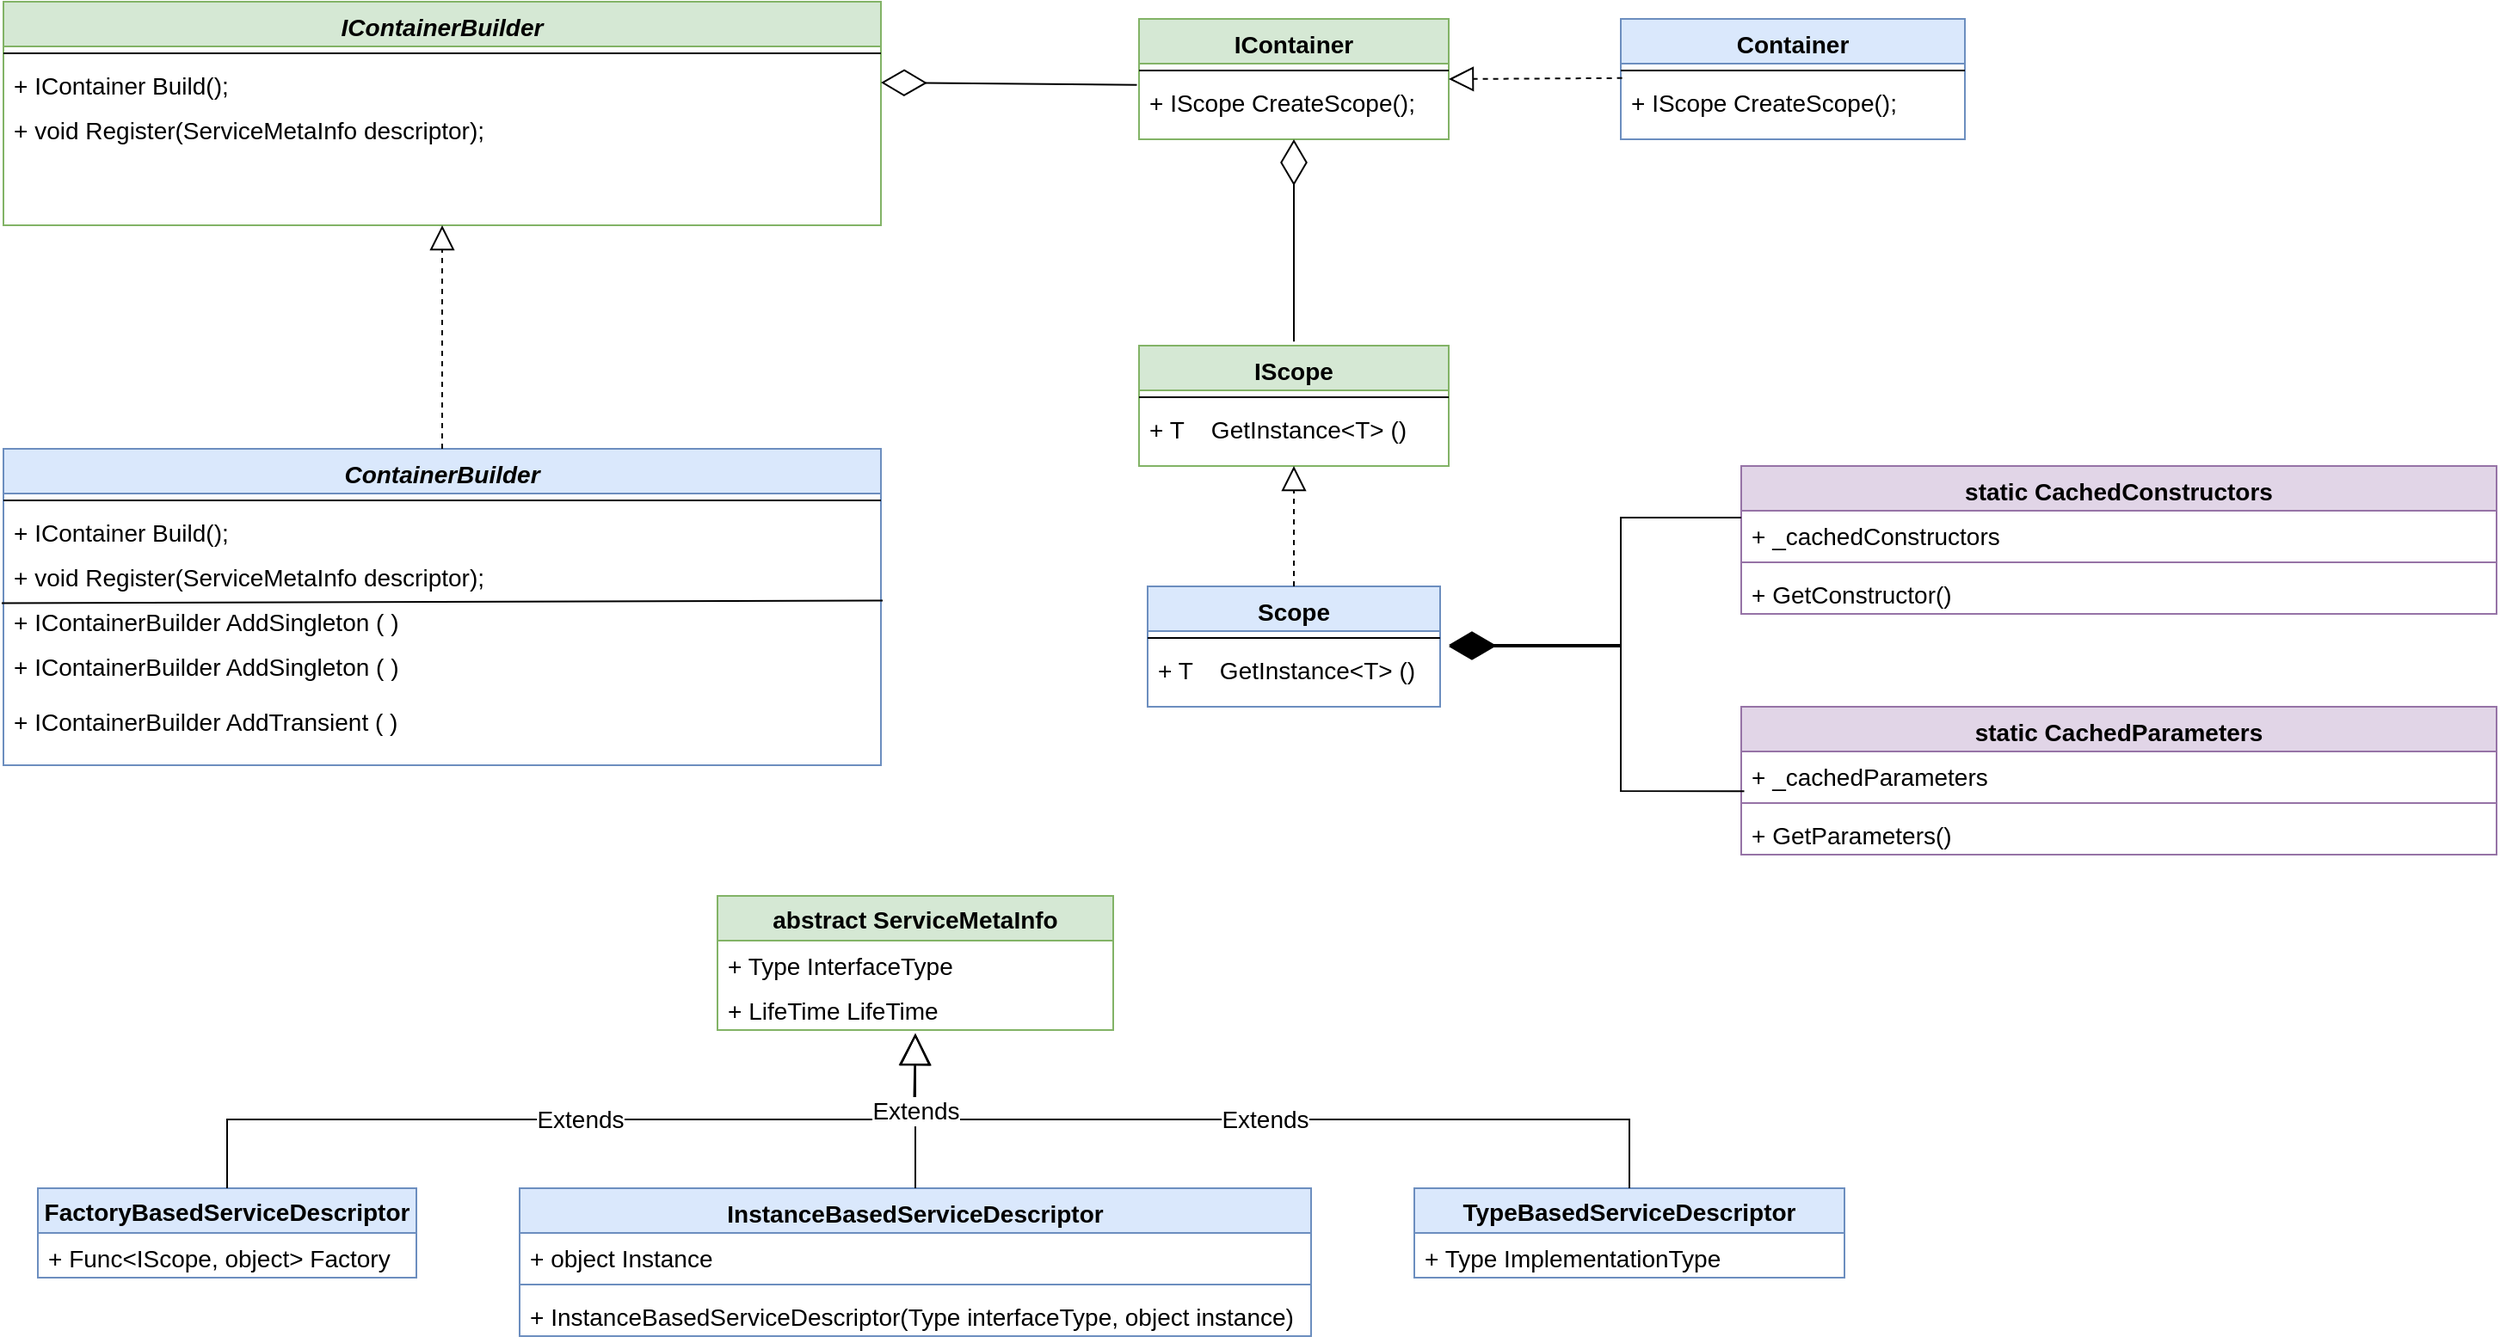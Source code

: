 <mxfile version="20.8.16" type="device"><diagram id="C5RBs43oDa-KdzZeNtuy" name="Page-1"><mxGraphModel dx="1151" dy="727" grid="1" gridSize="10" guides="1" tooltips="1" connect="1" arrows="1" fold="1" page="1" pageScale="1" pageWidth="827" pageHeight="1169" math="0" shadow="0"><root><mxCell id="WIyWlLk6GJQsqaUBKTNV-0"/><mxCell id="WIyWlLk6GJQsqaUBKTNV-1" parent="WIyWlLk6GJQsqaUBKTNV-0"/><mxCell id="zkfFHV4jXpPFQw0GAbJ--0" value="IContainerBuilder" style="swimlane;fontStyle=3;align=center;verticalAlign=top;childLayout=stackLayout;horizontal=1;startSize=26;horizontalStack=0;resizeParent=1;resizeLast=0;collapsible=1;marginBottom=0;rounded=0;shadow=0;strokeWidth=1;fillColor=#d5e8d4;strokeColor=#82b366;spacing=2;fontSize=14;" parent="WIyWlLk6GJQsqaUBKTNV-1" vertex="1"><mxGeometry x="150" y="70" width="510" height="130" as="geometry"><mxRectangle x="230" y="140" width="160" height="26" as="alternateBounds"/></mxGeometry></mxCell><mxCell id="zkfFHV4jXpPFQw0GAbJ--4" value="" style="line;html=1;strokeWidth=1;align=left;verticalAlign=middle;spacingTop=-1;spacingLeft=3;spacingRight=3;rotatable=0;labelPosition=right;points=[];portConstraint=eastwest;" parent="zkfFHV4jXpPFQw0GAbJ--0" vertex="1"><mxGeometry y="26" width="510" height="8" as="geometry"/></mxCell><mxCell id="zkfFHV4jXpPFQw0GAbJ--1" value="+ IContainer Build();" style="text;align=left;verticalAlign=top;spacingLeft=4;spacingRight=4;overflow=hidden;rotatable=0;points=[[0,0.5],[1,0.5]];portConstraint=eastwest;fontStyle=0;fontSize=14;" parent="zkfFHV4jXpPFQw0GAbJ--0" vertex="1"><mxGeometry y="34" width="510" height="26" as="geometry"/></mxCell><mxCell id="AMxFn0VddgCNa4QyCUfD-10" value="+ void Register(ServiceMetaInfo descriptor);" style="text;align=left;verticalAlign=top;spacingLeft=4;spacingRight=4;overflow=hidden;rotatable=0;points=[[0,0.5],[1,0.5]];portConstraint=eastwest;rounded=0;shadow=0;html=0;fontStyle=0;fontSize=14;" vertex="1" parent="zkfFHV4jXpPFQw0GAbJ--0"><mxGeometry y="60" width="510" height="26" as="geometry"/></mxCell><mxCell id="zkfFHV4jXpPFQw0GAbJ--17" value="IContainer" style="swimlane;fontStyle=1;align=center;verticalAlign=top;childLayout=stackLayout;horizontal=1;startSize=26;horizontalStack=0;resizeParent=1;resizeLast=0;collapsible=1;marginBottom=0;rounded=0;shadow=0;strokeWidth=1;fillColor=#d5e8d4;strokeColor=#82b366;fontSize=14;" parent="WIyWlLk6GJQsqaUBKTNV-1" vertex="1"><mxGeometry x="810" y="80" width="180" height="70" as="geometry"><mxRectangle x="550" y="140" width="160" height="26" as="alternateBounds"/></mxGeometry></mxCell><mxCell id="zkfFHV4jXpPFQw0GAbJ--23" value="" style="line;html=1;strokeWidth=1;align=left;verticalAlign=middle;spacingTop=-1;spacingLeft=3;spacingRight=3;rotatable=0;labelPosition=right;points=[];portConstraint=eastwest;" parent="zkfFHV4jXpPFQw0GAbJ--17" vertex="1"><mxGeometry y="26" width="180" height="8" as="geometry"/></mxCell><mxCell id="zkfFHV4jXpPFQw0GAbJ--18" value="+ IScope CreateScope();" style="text;align=left;verticalAlign=top;spacingLeft=4;spacingRight=4;overflow=hidden;rotatable=0;points=[[0,0.5],[1,0.5]];portConstraint=eastwest;fontStyle=0;fontSize=14;" parent="zkfFHV4jXpPFQw0GAbJ--17" vertex="1"><mxGeometry y="34" width="180" height="26" as="geometry"/></mxCell><mxCell id="AMxFn0VddgCNa4QyCUfD-1" value="IScope" style="swimlane;fontStyle=1;align=center;verticalAlign=top;childLayout=stackLayout;horizontal=1;startSize=26;horizontalStack=0;resizeParent=1;resizeLast=0;collapsible=1;marginBottom=0;rounded=0;shadow=0;strokeWidth=1;fillColor=#d5e8d4;strokeColor=#82b366;fontSize=14;" vertex="1" parent="WIyWlLk6GJQsqaUBKTNV-1"><mxGeometry x="810" y="270" width="180" height="70" as="geometry"><mxRectangle x="550" y="140" width="160" height="26" as="alternateBounds"/></mxGeometry></mxCell><mxCell id="AMxFn0VddgCNa4QyCUfD-7" value="" style="line;html=1;strokeWidth=1;align=left;verticalAlign=middle;spacingTop=-1;spacingLeft=3;spacingRight=3;rotatable=0;labelPosition=right;points=[];portConstraint=eastwest;" vertex="1" parent="AMxFn0VddgCNa4QyCUfD-1"><mxGeometry y="26" width="180" height="8" as="geometry"/></mxCell><mxCell id="AMxFn0VddgCNa4QyCUfD-2" value="+ T    GetInstance&lt;T&gt; ()" style="text;align=left;verticalAlign=top;spacingLeft=4;spacingRight=4;overflow=hidden;rotatable=0;points=[[0,0.5],[1,0.5]];portConstraint=eastwest;fontStyle=0;fontSize=14;" vertex="1" parent="AMxFn0VddgCNa4QyCUfD-1"><mxGeometry y="34" width="180" height="26" as="geometry"/></mxCell><mxCell id="AMxFn0VddgCNa4QyCUfD-17" value="" style="endArrow=diamondThin;endFill=0;endSize=24;html=1;rounded=0;exitX=-0.007;exitY=0.169;exitDx=0;exitDy=0;exitPerimeter=0;entryX=1;entryY=0.5;entryDx=0;entryDy=0;" edge="1" parent="WIyWlLk6GJQsqaUBKTNV-1" source="zkfFHV4jXpPFQw0GAbJ--18" target="zkfFHV4jXpPFQw0GAbJ--1"><mxGeometry width="160" relative="1" as="geometry"><mxPoint x="800" y="135" as="sourcePoint"/><mxPoint x="730" y="165" as="targetPoint"/></mxGeometry></mxCell><mxCell id="AMxFn0VddgCNa4QyCUfD-19" value="" style="endArrow=diamondThin;endFill=0;endSize=24;html=1;rounded=0;entryX=0.5;entryY=1;entryDx=0;entryDy=0;exitX=0.5;exitY=-0.034;exitDx=0;exitDy=0;exitPerimeter=0;" edge="1" parent="WIyWlLk6GJQsqaUBKTNV-1" source="AMxFn0VddgCNa4QyCUfD-1" target="zkfFHV4jXpPFQw0GAbJ--17"><mxGeometry width="160" relative="1" as="geometry"><mxPoint x="880" y="410" as="sourcePoint"/><mxPoint x="880" y="300" as="targetPoint"/></mxGeometry></mxCell><mxCell id="AMxFn0VddgCNa4QyCUfD-21" value="Scope" style="swimlane;fontStyle=1;align=center;verticalAlign=top;childLayout=stackLayout;horizontal=1;startSize=26;horizontalStack=0;resizeParent=1;resizeLast=0;collapsible=1;marginBottom=0;rounded=0;shadow=0;strokeWidth=1;fillColor=#dae8fc;strokeColor=#6c8ebf;fontSize=14;" vertex="1" parent="WIyWlLk6GJQsqaUBKTNV-1"><mxGeometry x="815" y="410" width="170" height="70" as="geometry"><mxRectangle x="550" y="140" width="160" height="26" as="alternateBounds"/></mxGeometry></mxCell><mxCell id="AMxFn0VddgCNa4QyCUfD-22" value="" style="line;html=1;strokeWidth=1;align=left;verticalAlign=middle;spacingTop=-1;spacingLeft=3;spacingRight=3;rotatable=0;labelPosition=right;points=[];portConstraint=eastwest;" vertex="1" parent="AMxFn0VddgCNa4QyCUfD-21"><mxGeometry y="26" width="170" height="8" as="geometry"/></mxCell><mxCell id="AMxFn0VddgCNa4QyCUfD-23" value="+ T    GetInstance&lt;T&gt; ()" style="text;align=left;verticalAlign=top;spacingLeft=4;spacingRight=4;overflow=hidden;rotatable=0;points=[[0,0.5],[1,0.5]];portConstraint=eastwest;fontStyle=0;fontSize=14;" vertex="1" parent="AMxFn0VddgCNa4QyCUfD-21"><mxGeometry y="34" width="170" height="26" as="geometry"/></mxCell><mxCell id="AMxFn0VddgCNa4QyCUfD-25" value="" style="endArrow=block;dashed=1;endFill=0;endSize=12;html=1;rounded=0;fontSize=14;entryX=0.5;entryY=1;entryDx=0;entryDy=0;exitX=0.5;exitY=0;exitDx=0;exitDy=0;" edge="1" parent="WIyWlLk6GJQsqaUBKTNV-1" source="AMxFn0VddgCNa4QyCUfD-21" target="AMxFn0VddgCNa4QyCUfD-1"><mxGeometry width="160" relative="1" as="geometry"><mxPoint x="850" y="400" as="sourcePoint"/><mxPoint x="1010" y="400" as="targetPoint"/></mxGeometry></mxCell><mxCell id="AMxFn0VddgCNa4QyCUfD-26" value="ContainerBuilder" style="swimlane;fontStyle=3;align=center;verticalAlign=top;childLayout=stackLayout;horizontal=1;startSize=26;horizontalStack=0;resizeParent=1;resizeLast=0;collapsible=1;marginBottom=0;rounded=0;shadow=0;strokeWidth=1;fillColor=#dae8fc;strokeColor=#6c8ebf;spacing=2;fontSize=14;" vertex="1" parent="WIyWlLk6GJQsqaUBKTNV-1"><mxGeometry x="150" y="330" width="510" height="184" as="geometry"><mxRectangle x="230" y="140" width="160" height="26" as="alternateBounds"/></mxGeometry></mxCell><mxCell id="AMxFn0VddgCNa4QyCUfD-27" value="" style="line;html=1;strokeWidth=1;align=left;verticalAlign=middle;spacingTop=-1;spacingLeft=3;spacingRight=3;rotatable=0;labelPosition=right;points=[];portConstraint=eastwest;" vertex="1" parent="AMxFn0VddgCNa4QyCUfD-26"><mxGeometry y="26" width="510" height="8" as="geometry"/></mxCell><mxCell id="AMxFn0VddgCNa4QyCUfD-28" value="+ IContainer Build();" style="text;align=left;verticalAlign=top;spacingLeft=4;spacingRight=4;overflow=hidden;rotatable=0;points=[[0,0.5],[1,0.5]];portConstraint=eastwest;fontStyle=0;fontSize=14;" vertex="1" parent="AMxFn0VddgCNa4QyCUfD-26"><mxGeometry y="34" width="510" height="26" as="geometry"/></mxCell><mxCell id="AMxFn0VddgCNa4QyCUfD-29" value="+ void Register(ServiceMetaInfo descriptor);" style="text;align=left;verticalAlign=top;spacingLeft=4;spacingRight=4;overflow=hidden;rotatable=0;points=[[0,0.5],[1,0.5]];portConstraint=eastwest;rounded=0;shadow=0;html=0;fontStyle=0;fontSize=14;" vertex="1" parent="AMxFn0VddgCNa4QyCUfD-26"><mxGeometry y="60" width="510" height="26" as="geometry"/></mxCell><mxCell id="AMxFn0VddgCNa4QyCUfD-30" value="+ IContainerBuilder AddSingleton ( )" style="text;align=left;verticalAlign=top;spacingLeft=4;spacingRight=4;overflow=hidden;rotatable=0;points=[[0,0.5],[1,0.5]];portConstraint=eastwest;rounded=0;shadow=0;html=0;fontStyle=0;fontSize=14;" vertex="1" parent="AMxFn0VddgCNa4QyCUfD-26"><mxGeometry y="86" width="510" height="26" as="geometry"/></mxCell><mxCell id="AMxFn0VddgCNa4QyCUfD-31" value="+ IContainerBuilder AddSingleton ( )" style="text;align=left;verticalAlign=top;spacingLeft=4;spacingRight=4;overflow=hidden;rotatable=0;points=[[0,0.5],[1,0.5]];portConstraint=eastwest;rounded=0;shadow=0;html=0;fontStyle=0;fontSize=14;" vertex="1" parent="AMxFn0VddgCNa4QyCUfD-26"><mxGeometry y="112" width="510" height="32" as="geometry"/></mxCell><mxCell id="AMxFn0VddgCNa4QyCUfD-32" value="+ IContainerBuilder AddTransient ( )&#10;" style="text;align=left;verticalAlign=top;spacingLeft=4;spacingRight=4;overflow=hidden;rotatable=0;points=[[0,0.5],[1,0.5]];portConstraint=eastwest;rounded=0;shadow=0;html=0;fontStyle=0;fontSize=14;" vertex="1" parent="AMxFn0VddgCNa4QyCUfD-26"><mxGeometry y="144" width="510" height="40" as="geometry"/></mxCell><mxCell id="AMxFn0VddgCNa4QyCUfD-33" value="" style="endArrow=none;html=1;rounded=0;exitX=-0.002;exitY=0.146;exitDx=0;exitDy=0;exitPerimeter=0;entryX=1.002;entryY=0.085;entryDx=0;entryDy=0;entryPerimeter=0;" edge="1" parent="AMxFn0VddgCNa4QyCUfD-26" source="AMxFn0VddgCNa4QyCUfD-30" target="AMxFn0VddgCNa4QyCUfD-30"><mxGeometry width="50" height="50" relative="1" as="geometry"><mxPoint x="100" y="310" as="sourcePoint"/><mxPoint x="450" y="92" as="targetPoint"/></mxGeometry></mxCell><mxCell id="AMxFn0VddgCNa4QyCUfD-35" value="" style="endArrow=block;dashed=1;endFill=0;endSize=12;html=1;rounded=0;fontSize=14;exitX=0.5;exitY=0;exitDx=0;exitDy=0;entryX=0.5;entryY=1;entryDx=0;entryDy=0;" edge="1" parent="WIyWlLk6GJQsqaUBKTNV-1" source="AMxFn0VddgCNa4QyCUfD-26" target="zkfFHV4jXpPFQw0GAbJ--0"><mxGeometry width="160" relative="1" as="geometry"><mxPoint x="380" y="340" as="sourcePoint"/><mxPoint x="403.98" y="229.32" as="targetPoint"/></mxGeometry></mxCell><mxCell id="AMxFn0VddgCNa4QyCUfD-37" value="Container" style="swimlane;fontStyle=1;align=center;verticalAlign=top;childLayout=stackLayout;horizontal=1;startSize=26;horizontalStack=0;resizeParent=1;resizeLast=0;collapsible=1;marginBottom=0;rounded=0;shadow=0;strokeWidth=1;fillColor=#dae8fc;strokeColor=#6c8ebf;fontSize=14;" vertex="1" parent="WIyWlLk6GJQsqaUBKTNV-1"><mxGeometry x="1090" y="80" width="200" height="70" as="geometry"><mxRectangle x="550" y="140" width="160" height="26" as="alternateBounds"/></mxGeometry></mxCell><mxCell id="AMxFn0VddgCNa4QyCUfD-38" value="" style="line;html=1;strokeWidth=1;align=left;verticalAlign=middle;spacingTop=-1;spacingLeft=3;spacingRight=3;rotatable=0;labelPosition=right;points=[];portConstraint=eastwest;" vertex="1" parent="AMxFn0VddgCNa4QyCUfD-37"><mxGeometry y="26" width="200" height="8" as="geometry"/></mxCell><mxCell id="AMxFn0VddgCNa4QyCUfD-39" value="+ IScope CreateScope();" style="text;align=left;verticalAlign=top;spacingLeft=4;spacingRight=4;overflow=hidden;rotatable=0;points=[[0,0.5],[1,0.5]];portConstraint=eastwest;fontStyle=0;fontSize=14;" vertex="1" parent="AMxFn0VddgCNa4QyCUfD-37"><mxGeometry y="34" width="200" height="26" as="geometry"/></mxCell><mxCell id="AMxFn0VddgCNa4QyCUfD-40" value="" style="endArrow=block;dashed=1;endFill=0;endSize=12;html=1;rounded=0;fontSize=14;entryX=1;entryY=0.5;entryDx=0;entryDy=0;exitX=0.004;exitY=0.016;exitDx=0;exitDy=0;exitPerimeter=0;" edge="1" parent="WIyWlLk6GJQsqaUBKTNV-1" source="AMxFn0VddgCNa4QyCUfD-39" target="zkfFHV4jXpPFQw0GAbJ--17"><mxGeometry width="160" relative="1" as="geometry"><mxPoint x="1090" y="100" as="sourcePoint"/><mxPoint x="1180" y="210" as="targetPoint"/></mxGeometry></mxCell><mxCell id="AMxFn0VddgCNa4QyCUfD-50" value="FactoryBasedServiceDescriptor" style="swimlane;fontStyle=1;childLayout=stackLayout;horizontal=1;startSize=26;fillColor=#dae8fc;horizontalStack=0;resizeParent=1;resizeParentMax=0;resizeLast=0;collapsible=1;marginBottom=0;fontSize=14;strokeColor=#6c8ebf;" vertex="1" parent="WIyWlLk6GJQsqaUBKTNV-1"><mxGeometry x="170" y="760" width="220" height="52" as="geometry"/></mxCell><mxCell id="AMxFn0VddgCNa4QyCUfD-51" value="+ Func&lt;IScope, object&gt; Factory" style="text;strokeColor=none;fillColor=none;align=left;verticalAlign=top;spacingLeft=4;spacingRight=4;overflow=hidden;rotatable=0;points=[[0,0.5],[1,0.5]];portConstraint=eastwest;fontSize=14;" vertex="1" parent="AMxFn0VddgCNa4QyCUfD-50"><mxGeometry y="26" width="220" height="26" as="geometry"/></mxCell><mxCell id="AMxFn0VddgCNa4QyCUfD-54" value="TypeBasedServiceDescriptor" style="swimlane;fontStyle=1;childLayout=stackLayout;horizontal=1;startSize=26;fillColor=#dae8fc;horizontalStack=0;resizeParent=1;resizeParentMax=0;resizeLast=0;collapsible=1;marginBottom=0;fontSize=14;strokeColor=#6c8ebf;" vertex="1" parent="WIyWlLk6GJQsqaUBKTNV-1"><mxGeometry x="970" y="760" width="250" height="52" as="geometry"/></mxCell><mxCell id="AMxFn0VddgCNa4QyCUfD-55" value="+ Type ImplementationType" style="text;strokeColor=none;fillColor=none;align=left;verticalAlign=top;spacingLeft=4;spacingRight=4;overflow=hidden;rotatable=0;points=[[0,0.5],[1,0.5]];portConstraint=eastwest;fontSize=14;" vertex="1" parent="AMxFn0VddgCNa4QyCUfD-54"><mxGeometry y="26" width="250" height="26" as="geometry"/></mxCell><mxCell id="AMxFn0VddgCNa4QyCUfD-62" value="abstract ServiceMetaInfo" style="swimlane;fontStyle=1;childLayout=stackLayout;horizontal=1;startSize=26;fillColor=#d5e8d4;horizontalStack=0;resizeParent=1;resizeParentMax=0;resizeLast=0;collapsible=1;marginBottom=0;fontSize=14;strokeColor=#82b366;" vertex="1" parent="WIyWlLk6GJQsqaUBKTNV-1"><mxGeometry x="565" y="590" width="230" height="78" as="geometry"/></mxCell><mxCell id="AMxFn0VddgCNa4QyCUfD-63" value="+ Type InterfaceType" style="text;strokeColor=none;fillColor=none;align=left;verticalAlign=top;spacingLeft=4;spacingRight=4;overflow=hidden;rotatable=0;points=[[0,0.5],[1,0.5]];portConstraint=eastwest;fontSize=14;" vertex="1" parent="AMxFn0VddgCNa4QyCUfD-62"><mxGeometry y="26" width="230" height="26" as="geometry"/></mxCell><mxCell id="AMxFn0VddgCNa4QyCUfD-64" value="+ LifeTime LifeTime" style="text;strokeColor=none;fillColor=none;align=left;verticalAlign=top;spacingLeft=4;spacingRight=4;overflow=hidden;rotatable=0;points=[[0,0.5],[1,0.5]];portConstraint=eastwest;fontSize=14;" vertex="1" parent="AMxFn0VddgCNa4QyCUfD-62"><mxGeometry y="52" width="230" height="26" as="geometry"/></mxCell><mxCell id="AMxFn0VddgCNa4QyCUfD-66" value="InstanceBasedServiceDescriptor" style="swimlane;fontStyle=1;align=center;verticalAlign=top;childLayout=stackLayout;horizontal=1;startSize=26;horizontalStack=0;resizeParent=1;resizeParentMax=0;resizeLast=0;collapsible=1;marginBottom=0;fontSize=14;fillColor=#dae8fc;strokeColor=#6c8ebf;" vertex="1" parent="WIyWlLk6GJQsqaUBKTNV-1"><mxGeometry x="450" y="760" width="460" height="86" as="geometry"/></mxCell><mxCell id="AMxFn0VddgCNa4QyCUfD-67" value="+ object Instance" style="text;strokeColor=none;fillColor=none;align=left;verticalAlign=top;spacingLeft=4;spacingRight=4;overflow=hidden;rotatable=0;points=[[0,0.5],[1,0.5]];portConstraint=eastwest;fontSize=14;" vertex="1" parent="AMxFn0VddgCNa4QyCUfD-66"><mxGeometry y="26" width="460" height="26" as="geometry"/></mxCell><mxCell id="AMxFn0VddgCNa4QyCUfD-68" value="" style="line;strokeWidth=1;fillColor=none;align=left;verticalAlign=middle;spacingTop=-1;spacingLeft=3;spacingRight=3;rotatable=0;labelPosition=right;points=[];portConstraint=eastwest;strokeColor=inherit;fontSize=14;" vertex="1" parent="AMxFn0VddgCNa4QyCUfD-66"><mxGeometry y="52" width="460" height="8" as="geometry"/></mxCell><mxCell id="AMxFn0VddgCNa4QyCUfD-69" value="+ InstanceBasedServiceDescriptor(Type interfaceType, object instance)" style="text;strokeColor=none;fillColor=none;align=left;verticalAlign=top;spacingLeft=4;spacingRight=4;overflow=hidden;rotatable=0;points=[[0,0.5],[1,0.5]];portConstraint=eastwest;fontSize=14;" vertex="1" parent="AMxFn0VddgCNa4QyCUfD-66"><mxGeometry y="60" width="460" height="26" as="geometry"/></mxCell><mxCell id="AMxFn0VddgCNa4QyCUfD-70" value="Extends" style="endArrow=block;endSize=16;endFill=0;html=1;rounded=0;fontSize=14;exitX=0.5;exitY=0;exitDx=0;exitDy=0;" edge="1" parent="WIyWlLk6GJQsqaUBKTNV-1" source="AMxFn0VddgCNa4QyCUfD-50"><mxGeometry width="160" relative="1" as="geometry"><mxPoint x="490" y="960" as="sourcePoint"/><mxPoint x="680" y="670" as="targetPoint"/><Array as="points"><mxPoint x="280" y="720"/><mxPoint x="679" y="720"/></Array></mxGeometry></mxCell><mxCell id="AMxFn0VddgCNa4QyCUfD-71" value="Extends" style="endArrow=block;endSize=16;endFill=0;html=1;rounded=0;fontSize=14;exitX=0.5;exitY=0;exitDx=0;exitDy=0;" edge="1" parent="WIyWlLk6GJQsqaUBKTNV-1" source="AMxFn0VddgCNa4QyCUfD-54"><mxGeometry width="160" relative="1" as="geometry"><mxPoint x="290" y="770" as="sourcePoint"/><mxPoint x="680" y="670" as="targetPoint"/><Array as="points"><mxPoint x="1095" y="720"/><mxPoint x="680" y="720"/></Array></mxGeometry></mxCell><mxCell id="AMxFn0VddgCNa4QyCUfD-72" value="Extends" style="endArrow=block;endSize=16;endFill=0;html=1;rounded=0;fontSize=14;exitX=0.5;exitY=0;exitDx=0;exitDy=0;" edge="1" parent="WIyWlLk6GJQsqaUBKTNV-1" source="AMxFn0VddgCNa4QyCUfD-66"><mxGeometry width="160" relative="1" as="geometry"><mxPoint x="640" y="890" as="sourcePoint"/><mxPoint x="680" y="670" as="targetPoint"/></mxGeometry></mxCell><mxCell id="AMxFn0VddgCNa4QyCUfD-73" value="static CachedConstructors" style="swimlane;fontStyle=1;align=center;verticalAlign=top;childLayout=stackLayout;horizontal=1;startSize=26;horizontalStack=0;resizeParent=1;resizeParentMax=0;resizeLast=0;collapsible=1;marginBottom=0;fontSize=14;fillColor=#e1d5e7;strokeColor=#9673a6;" vertex="1" parent="WIyWlLk6GJQsqaUBKTNV-1"><mxGeometry x="1160" y="340" width="439" height="86" as="geometry"/></mxCell><mxCell id="AMxFn0VddgCNa4QyCUfD-74" value="+ _cachedConstructors " style="text;strokeColor=none;fillColor=none;align=left;verticalAlign=top;spacingLeft=4;spacingRight=4;overflow=hidden;rotatable=0;points=[[0,0.5],[1,0.5]];portConstraint=eastwest;fontSize=14;" vertex="1" parent="AMxFn0VddgCNa4QyCUfD-73"><mxGeometry y="26" width="439" height="26" as="geometry"/></mxCell><mxCell id="AMxFn0VddgCNa4QyCUfD-75" value="" style="line;strokeWidth=1;fillColor=none;align=left;verticalAlign=middle;spacingTop=-1;spacingLeft=3;spacingRight=3;rotatable=0;labelPosition=right;points=[];portConstraint=eastwest;strokeColor=inherit;fontSize=14;" vertex="1" parent="AMxFn0VddgCNa4QyCUfD-73"><mxGeometry y="52" width="439" height="8" as="geometry"/></mxCell><mxCell id="AMxFn0VddgCNa4QyCUfD-76" value="+ GetConstructor()" style="text;strokeColor=none;fillColor=none;align=left;verticalAlign=top;spacingLeft=4;spacingRight=4;overflow=hidden;rotatable=0;points=[[0,0.5],[1,0.5]];portConstraint=eastwest;fontSize=14;" vertex="1" parent="AMxFn0VddgCNa4QyCUfD-73"><mxGeometry y="60" width="439" height="26" as="geometry"/></mxCell><mxCell id="AMxFn0VddgCNa4QyCUfD-77" value="" style="endArrow=diamondThin;endFill=1;endSize=24;html=1;rounded=0;fontSize=14;exitX=0;exitY=0.154;exitDx=0;exitDy=0;exitPerimeter=0;" edge="1" parent="WIyWlLk6GJQsqaUBKTNV-1" source="AMxFn0VddgCNa4QyCUfD-74"><mxGeometry width="160" relative="1" as="geometry"><mxPoint x="990" y="560" as="sourcePoint"/><mxPoint x="990" y="445" as="targetPoint"/><Array as="points"><mxPoint x="1090" y="370"/><mxPoint x="1090" y="445"/></Array></mxGeometry></mxCell><mxCell id="AMxFn0VddgCNa4QyCUfD-84" value="static CachedParameters" style="swimlane;fontStyle=1;align=center;verticalAlign=top;childLayout=stackLayout;horizontal=1;startSize=26;horizontalStack=0;resizeParent=1;resizeParentMax=0;resizeLast=0;collapsible=1;marginBottom=0;fontSize=14;fillColor=#e1d5e7;strokeColor=#9673a6;" vertex="1" parent="WIyWlLk6GJQsqaUBKTNV-1"><mxGeometry x="1160" y="480" width="439" height="86" as="geometry"/></mxCell><mxCell id="AMxFn0VddgCNa4QyCUfD-85" value="+ _cachedParameters " style="text;strokeColor=none;fillColor=none;align=left;verticalAlign=top;spacingLeft=4;spacingRight=4;overflow=hidden;rotatable=0;points=[[0,0.5],[1,0.5]];portConstraint=eastwest;fontSize=14;" vertex="1" parent="AMxFn0VddgCNa4QyCUfD-84"><mxGeometry y="26" width="439" height="26" as="geometry"/></mxCell><mxCell id="AMxFn0VddgCNa4QyCUfD-86" value="" style="line;strokeWidth=1;fillColor=none;align=left;verticalAlign=middle;spacingTop=-1;spacingLeft=3;spacingRight=3;rotatable=0;labelPosition=right;points=[];portConstraint=eastwest;strokeColor=inherit;fontSize=14;" vertex="1" parent="AMxFn0VddgCNa4QyCUfD-84"><mxGeometry y="52" width="439" height="8" as="geometry"/></mxCell><mxCell id="AMxFn0VddgCNa4QyCUfD-87" value="+ GetParameters()" style="text;strokeColor=none;fillColor=none;align=left;verticalAlign=top;spacingLeft=4;spacingRight=4;overflow=hidden;rotatable=0;points=[[0,0.5],[1,0.5]];portConstraint=eastwest;fontSize=14;" vertex="1" parent="AMxFn0VddgCNa4QyCUfD-84"><mxGeometry y="60" width="439" height="26" as="geometry"/></mxCell><mxCell id="AMxFn0VddgCNa4QyCUfD-89" value="" style="endArrow=diamondThin;endFill=1;endSize=24;html=1;rounded=0;fontSize=14;exitX=0.004;exitY=0.891;exitDx=0;exitDy=0;exitPerimeter=0;" edge="1" parent="WIyWlLk6GJQsqaUBKTNV-1" source="AMxFn0VddgCNa4QyCUfD-85"><mxGeometry width="160" relative="1" as="geometry"><mxPoint x="1170.0" y="380.004" as="sourcePoint"/><mxPoint x="990" y="444" as="targetPoint"/><Array as="points"><mxPoint x="1090" y="529"/><mxPoint x="1090" y="444"/></Array></mxGeometry></mxCell></root></mxGraphModel></diagram></mxfile>